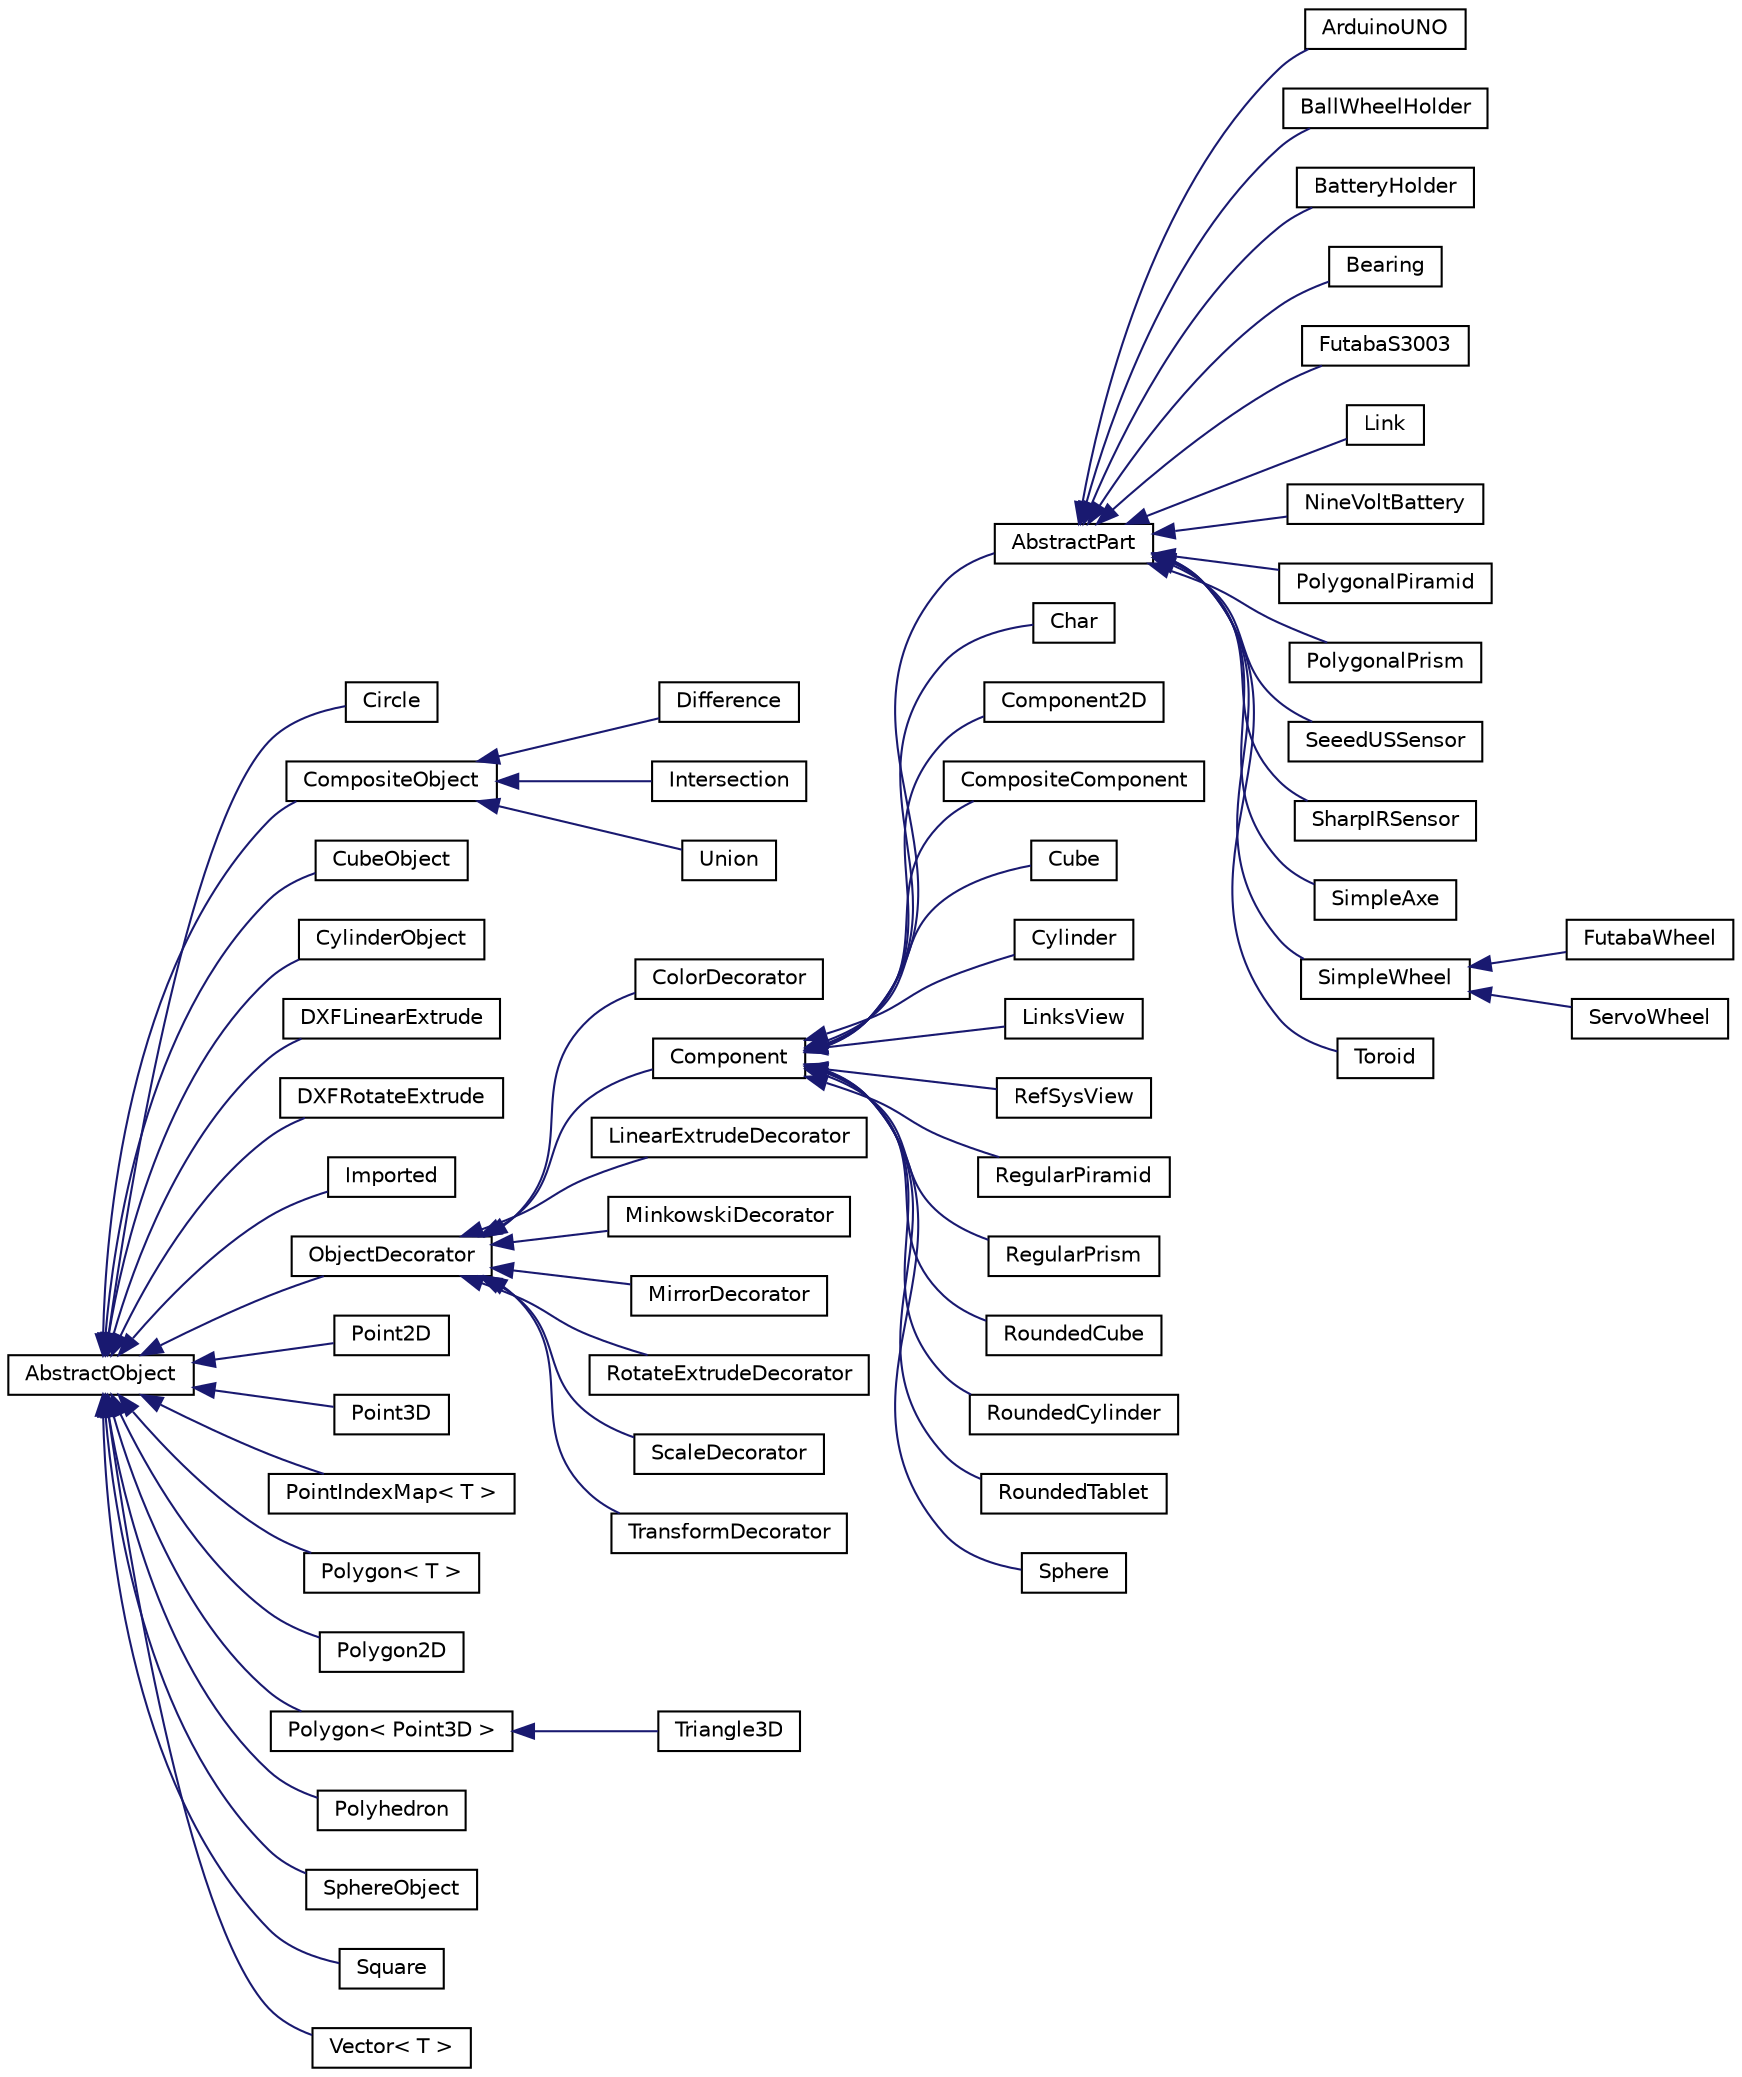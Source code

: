 digraph "Graphical Class Hierarchy"
{
  edge [fontname="Helvetica",fontsize="10",labelfontname="Helvetica",labelfontsize="10"];
  node [fontname="Helvetica",fontsize="10",shape=record];
  rankdir="LR";
  Node1 [label="AbstractObject",height=0.2,width=0.4,color="black", fillcolor="white", style="filled",URL="$classAbstractObject.html",tooltip="Abstract object interface."];
  Node1 -> Node2 [dir="back",color="midnightblue",fontsize="10",style="solid",fontname="Helvetica"];
  Node2 [label="Circle",height=0.2,width=0.4,color="black", fillcolor="white", style="filled",URL="$classCircle.html",tooltip="Circle primitive object."];
  Node1 -> Node3 [dir="back",color="midnightblue",fontsize="10",style="solid",fontname="Helvetica"];
  Node3 [label="CompositeObject",height=0.2,width=0.4,color="black", fillcolor="white", style="filled",URL="$classCompositeObject.html",tooltip="Composite object interface."];
  Node3 -> Node4 [dir="back",color="midnightblue",fontsize="10",style="solid",fontname="Helvetica"];
  Node4 [label="Difference",height=0.2,width=0.4,color="black", fillcolor="white", style="filled",URL="$classDifference.html",tooltip="Difference object."];
  Node3 -> Node5 [dir="back",color="midnightblue",fontsize="10",style="solid",fontname="Helvetica"];
  Node5 [label="Intersection",height=0.2,width=0.4,color="black", fillcolor="white", style="filled",URL="$classIntersection.html",tooltip="Intersection object."];
  Node3 -> Node6 [dir="back",color="midnightblue",fontsize="10",style="solid",fontname="Helvetica"];
  Node6 [label="Union",height=0.2,width=0.4,color="black", fillcolor="white", style="filled",URL="$classUnion.html",tooltip="Union object."];
  Node1 -> Node7 [dir="back",color="midnightblue",fontsize="10",style="solid",fontname="Helvetica"];
  Node7 [label="CubeObject",height=0.2,width=0.4,color="black", fillcolor="white", style="filled",URL="$classCubeObject.html",tooltip="Cube primitive object."];
  Node1 -> Node8 [dir="back",color="midnightblue",fontsize="10",style="solid",fontname="Helvetica"];
  Node8 [label="CylinderObject",height=0.2,width=0.4,color="black", fillcolor="white", style="filled",URL="$classCylinderObject.html",tooltip="Cylinder primitive object."];
  Node1 -> Node9 [dir="back",color="midnightblue",fontsize="10",style="solid",fontname="Helvetica"];
  Node9 [label="DXFLinearExtrude",height=0.2,width=0.4,color="black", fillcolor="white", style="filled",URL="$classDXFLinearExtrude.html",tooltip="Linear extrude from DXF filename."];
  Node1 -> Node10 [dir="back",color="midnightblue",fontsize="10",style="solid",fontname="Helvetica"];
  Node10 [label="DXFRotateExtrude",height=0.2,width=0.4,color="black", fillcolor="white", style="filled",URL="$classDXFRotateExtrude.html",tooltip="Linear extrude from DXF filename."];
  Node1 -> Node11 [dir="back",color="midnightblue",fontsize="10",style="solid",fontname="Helvetica"];
  Node11 [label="Imported",height=0.2,width=0.4,color="black", fillcolor="white", style="filled",URL="$classImported.html",tooltip="Imported object."];
  Node1 -> Node12 [dir="back",color="midnightblue",fontsize="10",style="solid",fontname="Helvetica"];
  Node12 [label="ObjectDecorator",height=0.2,width=0.4,color="black", fillcolor="white", style="filled",URL="$classObjectDecorator.html",tooltip="Abstract object decorator interface."];
  Node12 -> Node13 [dir="back",color="midnightblue",fontsize="10",style="solid",fontname="Helvetica"];
  Node13 [label="ColorDecorator",height=0.2,width=0.4,color="black", fillcolor="white", style="filled",URL="$classColorDecorator.html",tooltip="Color decorator."];
  Node12 -> Node14 [dir="back",color="midnightblue",fontsize="10",style="solid",fontname="Helvetica"];
  Node14 [label="Component",height=0.2,width=0.4,color="black", fillcolor="white", style="filled",URL="$classComponent.html",tooltip="Component class."];
  Node14 -> Node15 [dir="back",color="midnightblue",fontsize="10",style="solid",fontname="Helvetica"];
  Node15 [label="AbstractPart",height=0.2,width=0.4,color="black", fillcolor="white", style="filled",URL="$classAbstractPart.html",tooltip="Color decorator."];
  Node15 -> Node16 [dir="back",color="midnightblue",fontsize="10",style="solid",fontname="Helvetica"];
  Node16 [label="ArduinoUNO",height=0.2,width=0.4,color="black", fillcolor="white", style="filled",URL="$classArduinoUNO.html",tooltip="Arduino UNO Bounding Box."];
  Node15 -> Node17 [dir="back",color="midnightblue",fontsize="10",style="solid",fontname="Helvetica"];
  Node17 [label="BallWheelHolder",height=0.2,width=0.4,color="black", fillcolor="white", style="filled",URL="$classBallWheelHolder.html",tooltip="Ball Wheel Holder primitive object."];
  Node15 -> Node18 [dir="back",color="midnightblue",fontsize="10",style="solid",fontname="Helvetica"];
  Node18 [label="BatteryHolder",height=0.2,width=0.4,color="black", fillcolor="white", style="filled",URL="$classBatteryHolder.html",tooltip="Battery holder primitive object."];
  Node15 -> Node19 [dir="back",color="midnightblue",fontsize="10",style="solid",fontname="Helvetica"];
  Node19 [label="Bearing",height=0.2,width=0.4,color="black", fillcolor="white", style="filled",URL="$classBearing.html",tooltip="Bearing primitive object."];
  Node15 -> Node20 [dir="back",color="midnightblue",fontsize="10",style="solid",fontname="Helvetica"];
  Node20 [label="FutabaS3003",height=0.2,width=0.4,color="black", fillcolor="white", style="filled",URL="$classFutabaS3003.html",tooltip="Futaba S3003 Bounding Box."];
  Node15 -> Node21 [dir="back",color="midnightblue",fontsize="10",style="solid",fontname="Helvetica"];
  Node21 [label="Link",height=0.2,width=0.4,color="black", fillcolor="white", style="filled",URL="$classLink.html",tooltip="link primitive object"];
  Node15 -> Node22 [dir="back",color="midnightblue",fontsize="10",style="solid",fontname="Helvetica"];
  Node22 [label="NineVoltBattery",height=0.2,width=0.4,color="black", fillcolor="white", style="filled",URL="$classNineVoltBattery.html",tooltip="Futaba S3003 Bounding Box."];
  Node15 -> Node23 [dir="back",color="midnightblue",fontsize="10",style="solid",fontname="Helvetica"];
  Node23 [label="PolygonalPiramid",height=0.2,width=0.4,color="black", fillcolor="white", style="filled",URL="$classPolygonalPiramid.html",tooltip="Polygonal base piramid primitive object."];
  Node15 -> Node24 [dir="back",color="midnightblue",fontsize="10",style="solid",fontname="Helvetica"];
  Node24 [label="PolygonalPrism",height=0.2,width=0.4,color="black", fillcolor="white", style="filled",URL="$classPolygonalPrism.html",tooltip="Polygonal base prism primitive object."];
  Node15 -> Node25 [dir="back",color="midnightblue",fontsize="10",style="solid",fontname="Helvetica"];
  Node25 [label="SeeedUSSensor",height=0.2,width=0.4,color="black", fillcolor="white", style="filled",URL="$classSeeedUSSensor.html",tooltip="Seeed Ultrasonic Sensor Model."];
  Node15 -> Node26 [dir="back",color="midnightblue",fontsize="10",style="solid",fontname="Helvetica"];
  Node26 [label="SharpIRSensor",height=0.2,width=0.4,color="black", fillcolor="white", style="filled",URL="$classSharpIRSensor.html",tooltip="Shrap IR Analogic Sensor Model."];
  Node15 -> Node27 [dir="back",color="midnightblue",fontsize="10",style="solid",fontname="Helvetica"];
  Node27 [label="SimpleAxe",height=0.2,width=0.4,color="black", fillcolor="white", style="filled",URL="$classSimpleAxe.html",tooltip="Simple axe primitive object."];
  Node15 -> Node28 [dir="back",color="midnightblue",fontsize="10",style="solid",fontname="Helvetica"];
  Node28 [label="SimpleWheel",height=0.2,width=0.4,color="black", fillcolor="white", style="filled",URL="$classSimpleWheel.html",tooltip="Simple wheel primitive object."];
  Node28 -> Node29 [dir="back",color="midnightblue",fontsize="10",style="solid",fontname="Helvetica"];
  Node29 [label="FutabaWheel",height=0.2,width=0.4,color="black", fillcolor="white", style="filled",URL="$classFutabaWheel.html",tooltip="Futaba wheel primitive object."];
  Node28 -> Node30 [dir="back",color="midnightblue",fontsize="10",style="solid",fontname="Helvetica"];
  Node30 [label="ServoWheel",height=0.2,width=0.4,color="black", fillcolor="white", style="filled",URL="$classServoWheel.html",tooltip="Servo wheel primitive object."];
  Node15 -> Node31 [dir="back",color="midnightblue",fontsize="10",style="solid",fontname="Helvetica"];
  Node31 [label="Toroid",height=0.2,width=0.4,color="black", fillcolor="white", style="filled",URL="$classToroid.html",tooltip="Toroid primitive object."];
  Node14 -> Node32 [dir="back",color="midnightblue",fontsize="10",style="solid",fontname="Helvetica"];
  Node32 [label="Char",height=0.2,width=0.4,color="black", fillcolor="white", style="filled",URL="$classChar.html",tooltip="Extruded Char primitive object."];
  Node14 -> Node33 [dir="back",color="midnightblue",fontsize="10",style="solid",fontname="Helvetica"];
  Node33 [label="Component2D",height=0.2,width=0.4,color="black", fillcolor="white", style="filled",URL="$classComponent2D.html",tooltip="2D component class."];
  Node14 -> Node34 [dir="back",color="midnightblue",fontsize="10",style="solid",fontname="Helvetica"];
  Node34 [label="CompositeComponent",height=0.2,width=0.4,color="black", fillcolor="white", style="filled",URL="$classCompositeComponent.html",tooltip="Composite component interface."];
  Node14 -> Node35 [dir="back",color="midnightblue",fontsize="10",style="solid",fontname="Helvetica"];
  Node35 [label="Cube",height=0.2,width=0.4,color="black", fillcolor="white", style="filled",URL="$classCube.html",tooltip="Cube primitive object."];
  Node14 -> Node36 [dir="back",color="midnightblue",fontsize="10",style="solid",fontname="Helvetica"];
  Node36 [label="Cylinder",height=0.2,width=0.4,color="black", fillcolor="white", style="filled",URL="$classCylinder.html",tooltip="Cylinder primitive object."];
  Node14 -> Node37 [dir="back",color="midnightblue",fontsize="10",style="solid",fontname="Helvetica"];
  Node37 [label="LinksView",height=0.2,width=0.4,color="black", fillcolor="white", style="filled",URL="$classLinksView.html",tooltip="3D point primitive object"];
  Node14 -> Node38 [dir="back",color="midnightblue",fontsize="10",style="solid",fontname="Helvetica"];
  Node38 [label="RefSysView",height=0.2,width=0.4,color="black", fillcolor="white", style="filled",URL="$classRefSysView.html",tooltip="3D point primitive object"];
  Node14 -> Node39 [dir="back",color="midnightblue",fontsize="10",style="solid",fontname="Helvetica"];
  Node39 [label="RegularPiramid",height=0.2,width=0.4,color="black", fillcolor="white", style="filled",URL="$classRegularPiramid.html",tooltip="Regular base piramid primitive object."];
  Node14 -> Node40 [dir="back",color="midnightblue",fontsize="10",style="solid",fontname="Helvetica"];
  Node40 [label="RegularPrism",height=0.2,width=0.4,color="black", fillcolor="white", style="filled",URL="$classRegularPrism.html",tooltip="Regular base prism primitive object."];
  Node14 -> Node41 [dir="back",color="midnightblue",fontsize="10",style="solid",fontname="Helvetica"];
  Node41 [label="RoundedCube",height=0.2,width=0.4,color="black", fillcolor="white", style="filled",URL="$classRoundedCube.html",tooltip="Rounded cube primitive object."];
  Node14 -> Node42 [dir="back",color="midnightblue",fontsize="10",style="solid",fontname="Helvetica"];
  Node42 [label="RoundedCylinder",height=0.2,width=0.4,color="black", fillcolor="white", style="filled",URL="$classRoundedCylinder.html",tooltip="Rounded cylinder primitive object."];
  Node14 -> Node43 [dir="back",color="midnightblue",fontsize="10",style="solid",fontname="Helvetica"];
  Node43 [label="RoundedTablet",height=0.2,width=0.4,color="black", fillcolor="white", style="filled",URL="$classRoundedTablet.html",tooltip="Rounded tablet primitive object."];
  Node14 -> Node44 [dir="back",color="midnightblue",fontsize="10",style="solid",fontname="Helvetica"];
  Node44 [label="Sphere",height=0.2,width=0.4,color="black", fillcolor="white", style="filled",URL="$classSphere.html",tooltip="Sphere primitive object."];
  Node12 -> Node45 [dir="back",color="midnightblue",fontsize="10",style="solid",fontname="Helvetica"];
  Node45 [label="LinearExtrudeDecorator",height=0.2,width=0.4,color="black", fillcolor="white", style="filled",URL="$classLinearExtrudeDecorator.html",tooltip="Translate decorator."];
  Node12 -> Node46 [dir="back",color="midnightblue",fontsize="10",style="solid",fontname="Helvetica"];
  Node46 [label="MinkowskiDecorator",height=0.2,width=0.4,color="black", fillcolor="white", style="filled",URL="$classMinkowskiDecorator.html",tooltip="Minkowski decorator."];
  Node12 -> Node47 [dir="back",color="midnightblue",fontsize="10",style="solid",fontname="Helvetica"];
  Node47 [label="MirrorDecorator",height=0.2,width=0.4,color="black", fillcolor="white", style="filled",URL="$classMirrorDecorator.html",tooltip="Mirror decorator."];
  Node12 -> Node48 [dir="back",color="midnightblue",fontsize="10",style="solid",fontname="Helvetica"];
  Node48 [label="RotateExtrudeDecorator",height=0.2,width=0.4,color="black", fillcolor="white", style="filled",URL="$classRotateExtrudeDecorator.html",tooltip="Translate decorator."];
  Node12 -> Node49 [dir="back",color="midnightblue",fontsize="10",style="solid",fontname="Helvetica"];
  Node49 [label="ScaleDecorator",height=0.2,width=0.4,color="black", fillcolor="white", style="filled",URL="$classScaleDecorator.html",tooltip="Scale decorator."];
  Node12 -> Node50 [dir="back",color="midnightblue",fontsize="10",style="solid",fontname="Helvetica"];
  Node50 [label="TransformDecorator",height=0.2,width=0.4,color="black", fillcolor="white", style="filled",URL="$classTransformDecorator.html",tooltip="Translate decorator."];
  Node1 -> Node51 [dir="back",color="midnightblue",fontsize="10",style="solid",fontname="Helvetica"];
  Node51 [label="Point2D",height=0.2,width=0.4,color="black", fillcolor="white", style="filled",URL="$classPoint2D.html",tooltip="2D point primitive object"];
  Node1 -> Node52 [dir="back",color="midnightblue",fontsize="10",style="solid",fontname="Helvetica"];
  Node52 [label="Point3D",height=0.2,width=0.4,color="black", fillcolor="white", style="filled",URL="$classPoint3D.html",tooltip="3D point primitive object"];
  Node1 -> Node53 [dir="back",color="midnightblue",fontsize="10",style="solid",fontname="Helvetica"];
  Node53 [label="PointIndexMap\< T \>",height=0.2,width=0.4,color="black", fillcolor="white", style="filled",URL="$classPointIndexMap.html",tooltip="Point to index map."];
  Node1 -> Node54 [dir="back",color="midnightblue",fontsize="10",style="solid",fontname="Helvetica"];
  Node54 [label="Polygon\< T \>",height=0.2,width=0.4,color="black", fillcolor="white", style="filled",URL="$classPolygon.html",tooltip="Generic polygon primitive object."];
  Node1 -> Node55 [dir="back",color="midnightblue",fontsize="10",style="solid",fontname="Helvetica"];
  Node55 [label="Polygon2D",height=0.2,width=0.4,color="black", fillcolor="white", style="filled",URL="$classPolygon2D.html",tooltip="Polygon 2D primitive object."];
  Node1 -> Node56 [dir="back",color="midnightblue",fontsize="10",style="solid",fontname="Helvetica"];
  Node56 [label="Polygon\< Point3D \>",height=0.2,width=0.4,color="black", fillcolor="white", style="filled",URL="$classPolygon.html"];
  Node56 -> Node57 [dir="back",color="midnightblue",fontsize="10",style="solid",fontname="Helvetica"];
  Node57 [label="Triangle3D",height=0.2,width=0.4,color="black", fillcolor="white", style="filled",URL="$classTriangle3D.html",tooltip="3D triangle primitive object"];
  Node1 -> Node58 [dir="back",color="midnightblue",fontsize="10",style="solid",fontname="Helvetica"];
  Node58 [label="Polyhedron",height=0.2,width=0.4,color="black", fillcolor="white", style="filled",URL="$classPolyhedron.html",tooltip="Polyhedron primitive object."];
  Node1 -> Node59 [dir="back",color="midnightblue",fontsize="10",style="solid",fontname="Helvetica"];
  Node59 [label="SphereObject",height=0.2,width=0.4,color="black", fillcolor="white", style="filled",URL="$classSphereObject.html",tooltip="Sphere primitive object."];
  Node1 -> Node60 [dir="back",color="midnightblue",fontsize="10",style="solid",fontname="Helvetica"];
  Node60 [label="Square",height=0.2,width=0.4,color="black", fillcolor="white", style="filled",URL="$classSquare.html",tooltip="Square primitive object."];
  Node1 -> Node61 [dir="back",color="midnightblue",fontsize="10",style="solid",fontname="Helvetica"];
  Node61 [label="Vector\< T \>",height=0.2,width=0.4,color="black", fillcolor="white", style="filled",URL="$classVector.html",tooltip="Generic vector primitive object."];
}
